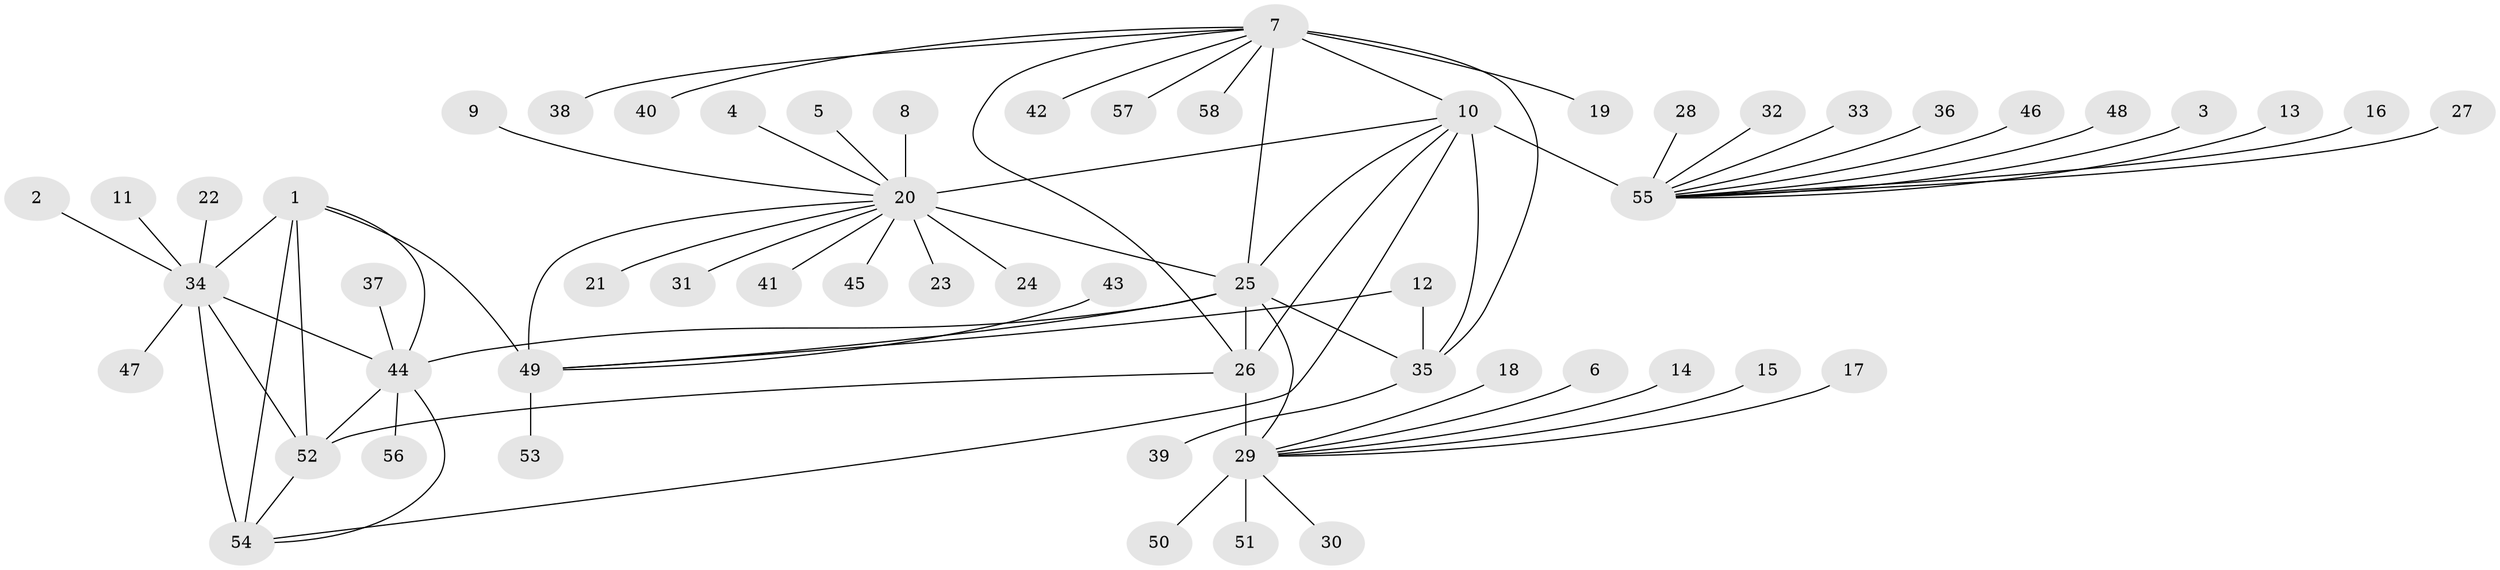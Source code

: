 // original degree distribution, {9: 0.034482758620689655, 6: 0.006896551724137931, 7: 0.05517241379310345, 11: 0.041379310344827586, 10: 0.034482758620689655, 8: 0.04827586206896552, 14: 0.006896551724137931, 13: 0.013793103448275862, 2: 0.15172413793103448, 1: 0.5793103448275863, 3: 0.020689655172413793, 4: 0.006896551724137931}
// Generated by graph-tools (version 1.1) at 2025/37/03/04/25 23:37:41]
// undirected, 58 vertices, 75 edges
graph export_dot {
  node [color=gray90,style=filled];
  1;
  2;
  3;
  4;
  5;
  6;
  7;
  8;
  9;
  10;
  11;
  12;
  13;
  14;
  15;
  16;
  17;
  18;
  19;
  20;
  21;
  22;
  23;
  24;
  25;
  26;
  27;
  28;
  29;
  30;
  31;
  32;
  33;
  34;
  35;
  36;
  37;
  38;
  39;
  40;
  41;
  42;
  43;
  44;
  45;
  46;
  47;
  48;
  49;
  50;
  51;
  52;
  53;
  54;
  55;
  56;
  57;
  58;
  1 -- 34 [weight=3.0];
  1 -- 44 [weight=1.0];
  1 -- 49 [weight=1.0];
  1 -- 52 [weight=1.0];
  1 -- 54 [weight=1.0];
  2 -- 34 [weight=1.0];
  3 -- 55 [weight=1.0];
  4 -- 20 [weight=1.0];
  5 -- 20 [weight=1.0];
  6 -- 29 [weight=1.0];
  7 -- 10 [weight=1.0];
  7 -- 19 [weight=1.0];
  7 -- 25 [weight=5.0];
  7 -- 26 [weight=1.0];
  7 -- 35 [weight=5.0];
  7 -- 38 [weight=1.0];
  7 -- 40 [weight=1.0];
  7 -- 42 [weight=1.0];
  7 -- 57 [weight=1.0];
  7 -- 58 [weight=1.0];
  8 -- 20 [weight=1.0];
  9 -- 20 [weight=1.0];
  10 -- 20 [weight=1.0];
  10 -- 25 [weight=1.0];
  10 -- 26 [weight=2.0];
  10 -- 35 [weight=1.0];
  10 -- 54 [weight=1.0];
  10 -- 55 [weight=10.0];
  11 -- 34 [weight=1.0];
  12 -- 35 [weight=1.0];
  12 -- 49 [weight=1.0];
  13 -- 55 [weight=1.0];
  14 -- 29 [weight=1.0];
  15 -- 29 [weight=1.0];
  16 -- 55 [weight=1.0];
  17 -- 29 [weight=1.0];
  18 -- 29 [weight=1.0];
  20 -- 21 [weight=1.0];
  20 -- 23 [weight=1.0];
  20 -- 24 [weight=1.0];
  20 -- 25 [weight=8.0];
  20 -- 31 [weight=1.0];
  20 -- 41 [weight=1.0];
  20 -- 45 [weight=1.0];
  20 -- 49 [weight=4.0];
  22 -- 34 [weight=1.0];
  25 -- 26 [weight=1.0];
  25 -- 29 [weight=1.0];
  25 -- 35 [weight=1.0];
  25 -- 44 [weight=1.0];
  25 -- 49 [weight=2.0];
  26 -- 29 [weight=12.0];
  26 -- 52 [weight=1.0];
  27 -- 55 [weight=1.0];
  28 -- 55 [weight=1.0];
  29 -- 30 [weight=1.0];
  29 -- 50 [weight=1.0];
  29 -- 51 [weight=1.0];
  32 -- 55 [weight=1.0];
  33 -- 55 [weight=1.0];
  34 -- 44 [weight=3.0];
  34 -- 47 [weight=1.0];
  34 -- 52 [weight=3.0];
  34 -- 54 [weight=3.0];
  35 -- 39 [weight=1.0];
  36 -- 55 [weight=1.0];
  37 -- 44 [weight=1.0];
  43 -- 49 [weight=1.0];
  44 -- 52 [weight=1.0];
  44 -- 54 [weight=1.0];
  44 -- 56 [weight=1.0];
  46 -- 55 [weight=1.0];
  48 -- 55 [weight=1.0];
  49 -- 53 [weight=1.0];
  52 -- 54 [weight=1.0];
}
